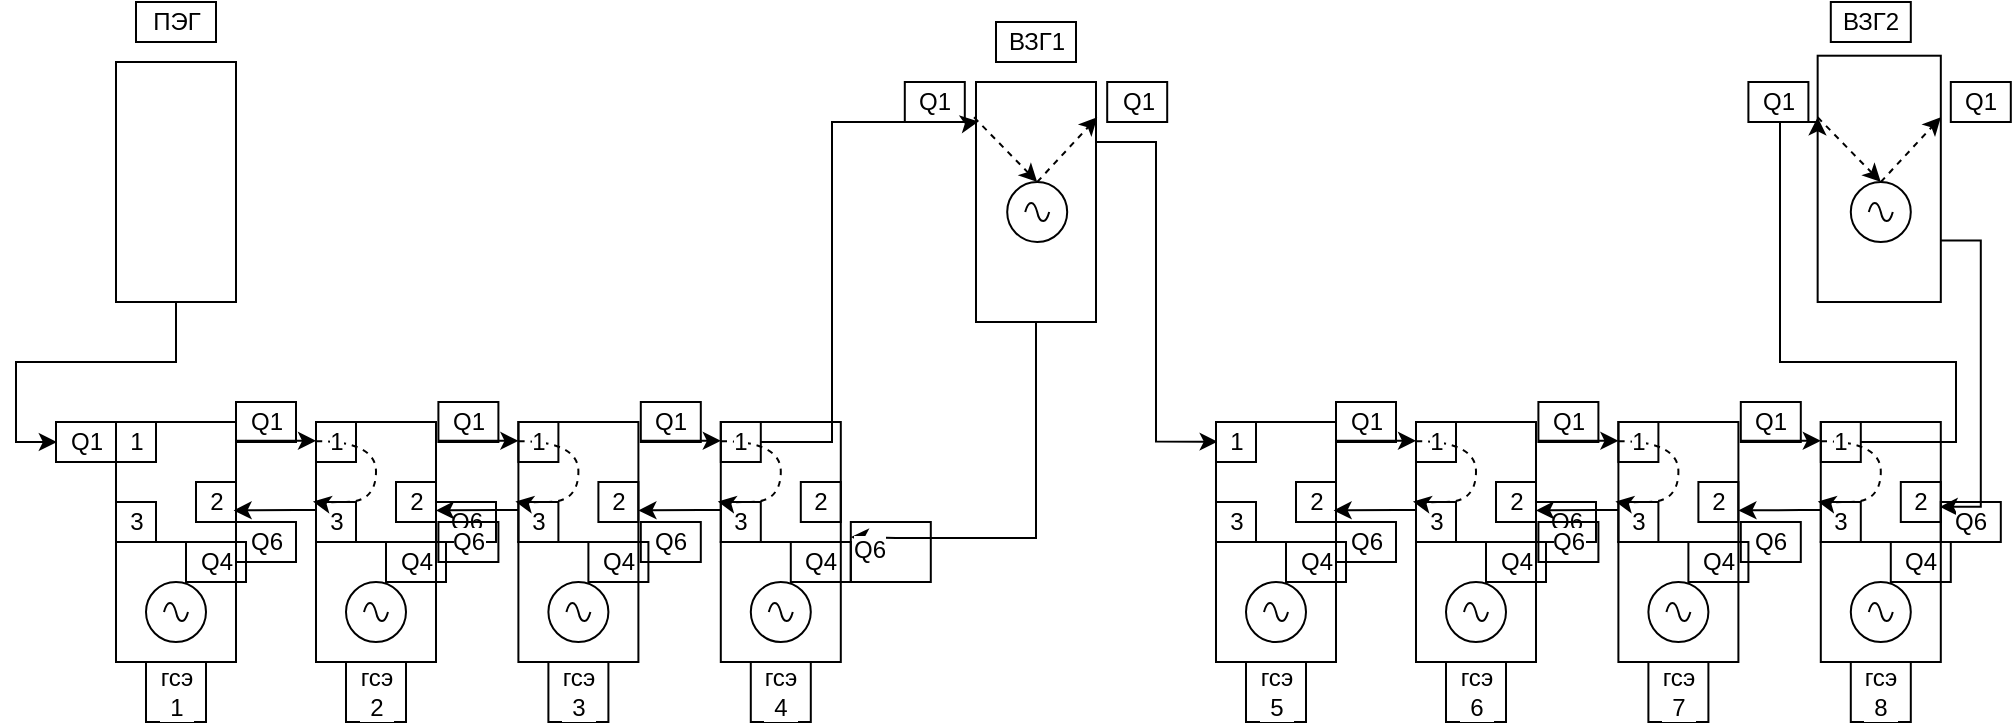 <mxfile version="15.6.5" type="github">
  <diagram id="oofkIG-XdVVu2x9up8kw" name="Page-1">
    <mxGraphModel dx="1367" dy="2021" grid="1" gridSize="10" guides="1" tooltips="1" connect="1" arrows="1" fold="1" page="1" pageScale="1" pageWidth="827" pageHeight="1169" math="0" shadow="0">
      <root>
        <mxCell id="0" />
        <mxCell id="1" parent="0" />
        <mxCell id="NQxR9Ru4znGfXGbNw4-e-169" style="edgeStyle=orthogonalEdgeStyle;rounded=0;orthogonalLoop=1;jettySize=auto;html=1;entryX=0.014;entryY=0.5;entryDx=0;entryDy=0;entryPerimeter=0;labelBackgroundColor=default;fontColor=default;strokeColor=default;" edge="1" parent="1" source="NQxR9Ru4znGfXGbNw4-e-1" target="NQxR9Ru4znGfXGbNw4-e-27">
          <mxGeometry relative="1" as="geometry" />
        </mxCell>
        <mxCell id="NQxR9Ru4znGfXGbNw4-e-1" value="" style="rounded=0;whiteSpace=wrap;html=1;rotation=90;strokeColor=default;labelBackgroundColor=default;fontColor=default;" vertex="1" parent="1">
          <mxGeometry x="80" y="40" width="120" height="60" as="geometry" />
        </mxCell>
        <mxCell id="NQxR9Ru4znGfXGbNw4-e-37" style="edgeStyle=orthogonalEdgeStyle;rounded=0;orthogonalLoop=1;jettySize=auto;html=1;entryX=0;entryY=0.157;entryDx=0;entryDy=0;entryPerimeter=0;labelBackgroundColor=default;fontColor=default;strokeColor=default;" edge="1" parent="1" source="NQxR9Ru4znGfXGbNw4-e-2" target="NQxR9Ru4znGfXGbNw4-e-28">
          <mxGeometry relative="1" as="geometry">
            <Array as="points">
              <mxPoint x="190" y="199" />
            </Array>
          </mxGeometry>
        </mxCell>
        <mxCell id="NQxR9Ru4znGfXGbNw4-e-2" value="" style="whiteSpace=wrap;html=1;aspect=fixed;strokeColor=default;labelBackgroundColor=default;fontColor=default;" vertex="1" parent="1">
          <mxGeometry x="110" y="190" width="60" height="60" as="geometry" />
        </mxCell>
        <mxCell id="NQxR9Ru4znGfXGbNw4-e-3" value="" style="whiteSpace=wrap;html=1;aspect=fixed;strokeColor=default;labelBackgroundColor=default;fontColor=default;" vertex="1" parent="1">
          <mxGeometry x="110" y="250" width="60" height="60" as="geometry" />
        </mxCell>
        <mxCell id="NQxR9Ru4znGfXGbNw4-e-192" style="edgeStyle=orthogonalEdgeStyle;rounded=0;orthogonalLoop=1;jettySize=auto;html=1;exitX=0.25;exitY=0;exitDx=0;exitDy=0;labelBackgroundColor=default;fontColor=default;entryX=0.042;entryY=0.491;entryDx=0;entryDy=0;entryPerimeter=0;strokeColor=default;" edge="1" parent="1" source="NQxR9Ru4znGfXGbNw4-e-18" target="NQxR9Ru4znGfXGbNw4-e-122">
          <mxGeometry relative="1" as="geometry">
            <mxPoint x="658" y="200" as="targetPoint" />
          </mxGeometry>
        </mxCell>
        <mxCell id="NQxR9Ru4znGfXGbNw4-e-193" style="edgeStyle=orthogonalEdgeStyle;rounded=0;orthogonalLoop=1;jettySize=auto;html=1;entryX=0;entryY=0.25;entryDx=0;entryDy=0;labelBackgroundColor=default;fontColor=default;exitX=1;exitY=0.5;exitDx=0;exitDy=0;strokeColor=default;" edge="1" parent="1" source="NQxR9Ru4znGfXGbNw4-e-18" target="NQxR9Ru4znGfXGbNw4-e-168">
          <mxGeometry relative="1" as="geometry">
            <Array as="points">
              <mxPoint x="570" y="248" />
              <mxPoint x="500" y="248" />
            </Array>
          </mxGeometry>
        </mxCell>
        <mxCell id="NQxR9Ru4znGfXGbNw4-e-18" value="" style="rounded=0;whiteSpace=wrap;html=1;rotation=90;strokeColor=default;labelBackgroundColor=default;fontColor=default;" vertex="1" parent="1">
          <mxGeometry x="510" y="50" width="120" height="60" as="geometry" />
        </mxCell>
        <mxCell id="NQxR9Ru4znGfXGbNw4-e-171" style="edgeStyle=orthogonalEdgeStyle;rounded=0;orthogonalLoop=1;jettySize=auto;html=1;exitX=0.75;exitY=0;exitDx=0;exitDy=0;entryX=0.973;entryY=0.621;entryDx=0;entryDy=0;entryPerimeter=0;labelBackgroundColor=default;fontColor=default;strokeColor=default;" edge="1" parent="1" source="NQxR9Ru4znGfXGbNw4-e-19" target="NQxR9Ru4znGfXGbNw4-e-161">
          <mxGeometry relative="1" as="geometry" />
        </mxCell>
        <mxCell id="NQxR9Ru4znGfXGbNw4-e-176" style="edgeStyle=none;rounded=0;orthogonalLoop=1;jettySize=auto;html=1;exitX=0.25;exitY=1;exitDx=0;exitDy=0;dashed=1;labelBackgroundColor=default;fontColor=default;strokeColor=default;" edge="1" parent="1" source="NQxR9Ru4znGfXGbNw4-e-19">
          <mxGeometry relative="1" as="geometry">
            <mxPoint x="990" y="70" as="targetPoint" />
          </mxGeometry>
        </mxCell>
        <mxCell id="NQxR9Ru4znGfXGbNw4-e-177" style="edgeStyle=none;rounded=0;orthogonalLoop=1;jettySize=auto;html=1;exitX=0.25;exitY=1;exitDx=0;exitDy=0;entryX=0.5;entryY=0;entryDx=0;entryDy=0;entryPerimeter=0;dashed=1;labelBackgroundColor=default;fontColor=default;strokeColor=default;" edge="1" parent="1" source="NQxR9Ru4znGfXGbNw4-e-19" target="NQxR9Ru4znGfXGbNw4-e-173">
          <mxGeometry relative="1" as="geometry" />
        </mxCell>
        <mxCell id="NQxR9Ru4znGfXGbNw4-e-19" value="" style="rounded=0;whiteSpace=wrap;html=1;rotation=90;labelBackgroundColor=default;strokeColor=default;fontColor=default;" vertex="1" parent="1">
          <mxGeometry x="930.04" y="37.64" width="123.15" height="61.58" as="geometry" />
        </mxCell>
        <mxCell id="NQxR9Ru4znGfXGbNw4-e-20" value="" style="pointerEvents=1;verticalLabelPosition=bottom;shadow=0;dashed=0;align=center;html=1;verticalAlign=top;shape=mxgraph.electrical.signal_sources.source;aspect=fixed;points=[[0.5,0,0],[1,0.5,0],[0.5,1,0],[0,0.5,0]];elSignalType=ac;strokeColor=default;labelBackgroundColor=default;fontColor=default;" vertex="1" parent="1">
          <mxGeometry x="125" y="270" width="30" height="30" as="geometry" />
        </mxCell>
        <mxCell id="NQxR9Ru4znGfXGbNw4-e-21" value="1" style="text;html=1;align=center;verticalAlign=middle;resizable=0;points=[];autosize=1;strokeColor=default;labelBackgroundColor=default;fontColor=default;" vertex="1" parent="1">
          <mxGeometry x="110" y="190" width="20" height="20" as="geometry" />
        </mxCell>
        <mxCell id="NQxR9Ru4znGfXGbNw4-e-22" value="2" style="text;html=1;align=center;verticalAlign=middle;resizable=0;points=[];autosize=1;strokeColor=default;labelBackgroundColor=default;fontColor=default;" vertex="1" parent="1">
          <mxGeometry x="150" y="220" width="20" height="20" as="geometry" />
        </mxCell>
        <mxCell id="NQxR9Ru4znGfXGbNw4-e-23" value="3" style="text;html=1;align=center;verticalAlign=middle;resizable=0;points=[];autosize=1;strokeColor=default;labelBackgroundColor=default;fontColor=default;" vertex="1" parent="1">
          <mxGeometry x="110" y="230" width="20" height="20" as="geometry" />
        </mxCell>
        <mxCell id="NQxR9Ru4znGfXGbNw4-e-25" value="Q6" style="text;html=1;align=center;verticalAlign=middle;resizable=0;points=[];autosize=1;labelBackgroundColor=default;strokeColor=default;fontColor=default;" vertex="1" parent="1">
          <mxGeometry x="170" y="240" width="30" height="20" as="geometry" />
        </mxCell>
        <mxCell id="NQxR9Ru4znGfXGbNw4-e-26" value="Q4" style="text;html=1;align=center;verticalAlign=middle;resizable=0;points=[];autosize=1;strokeColor=default;labelBackgroundColor=default;fontColor=default;" vertex="1" parent="1">
          <mxGeometry x="145" y="250" width="30" height="20" as="geometry" />
        </mxCell>
        <mxCell id="NQxR9Ru4znGfXGbNw4-e-27" value="Q1" style="text;html=1;align=center;verticalAlign=middle;resizable=0;points=[];autosize=1;strokeColor=default;labelBackgroundColor=default;fontColor=default;" vertex="1" parent="1">
          <mxGeometry x="80" y="190" width="30" height="20" as="geometry" />
        </mxCell>
        <mxCell id="NQxR9Ru4znGfXGbNw4-e-28" value="" style="whiteSpace=wrap;html=1;aspect=fixed;labelBackgroundColor=default;strokeColor=default;fontColor=default;" vertex="1" parent="1">
          <mxGeometry x="210" y="190" width="60" height="60" as="geometry" />
        </mxCell>
        <mxCell id="NQxR9Ru4znGfXGbNw4-e-29" value="" style="whiteSpace=wrap;html=1;aspect=fixed;labelBackgroundColor=default;strokeColor=default;fontColor=default;" vertex="1" parent="1">
          <mxGeometry x="210" y="250" width="60" height="60" as="geometry" />
        </mxCell>
        <mxCell id="NQxR9Ru4znGfXGbNw4-e-30" value="" style="pointerEvents=1;verticalLabelPosition=bottom;shadow=0;dashed=0;align=center;html=1;verticalAlign=top;shape=mxgraph.electrical.signal_sources.source;aspect=fixed;points=[[0.5,0,0],[1,0.5,0],[0.5,1,0],[0,0.5,0]];elSignalType=ac;labelBackgroundColor=default;strokeColor=default;fontColor=default;" vertex="1" parent="1">
          <mxGeometry x="225" y="270" width="30" height="30" as="geometry" />
        </mxCell>
        <mxCell id="NQxR9Ru4znGfXGbNw4-e-39" style="edgeStyle=orthogonalEdgeStyle;rounded=0;orthogonalLoop=1;jettySize=auto;html=1;curved=1;labelBackgroundColor=default;fontColor=default;dashed=1;exitX=0;exitY=0.48;exitDx=0;exitDy=0;exitPerimeter=0;entryX=-0.076;entryY=-0.014;entryDx=0;entryDy=0;entryPerimeter=0;strokeColor=default;" edge="1" parent="1" source="NQxR9Ru4znGfXGbNw4-e-31" target="NQxR9Ru4znGfXGbNw4-e-33">
          <mxGeometry relative="1" as="geometry">
            <mxPoint x="199.925" y="230" as="targetPoint" />
            <Array as="points">
              <mxPoint x="240" y="200" />
              <mxPoint x="240" y="230" />
              <mxPoint x="210" y="230" />
            </Array>
          </mxGeometry>
        </mxCell>
        <mxCell id="NQxR9Ru4znGfXGbNw4-e-31" value="1" style="text;html=1;align=center;verticalAlign=middle;resizable=0;points=[];autosize=1;labelBackgroundColor=default;strokeColor=default;fontColor=default;" vertex="1" parent="1">
          <mxGeometry x="210" y="190" width="20" height="20" as="geometry" />
        </mxCell>
        <mxCell id="NQxR9Ru4znGfXGbNw4-e-32" value="2" style="text;html=1;align=center;verticalAlign=middle;resizable=0;points=[];autosize=1;labelBackgroundColor=default;strokeColor=default;fontColor=default;" vertex="1" parent="1">
          <mxGeometry x="250" y="220" width="20" height="20" as="geometry" />
        </mxCell>
        <mxCell id="NQxR9Ru4znGfXGbNw4-e-38" style="edgeStyle=orthogonalEdgeStyle;rounded=0;orthogonalLoop=1;jettySize=auto;html=1;entryX=0.94;entryY=0.71;entryDx=0;entryDy=0;entryPerimeter=0;labelBackgroundColor=default;fontColor=default;strokeColor=default;" edge="1" parent="1" source="NQxR9Ru4znGfXGbNw4-e-33" target="NQxR9Ru4znGfXGbNw4-e-22">
          <mxGeometry relative="1" as="geometry">
            <Array as="points">
              <mxPoint x="200" y="234" />
              <mxPoint x="200" y="234" />
            </Array>
          </mxGeometry>
        </mxCell>
        <mxCell id="NQxR9Ru4znGfXGbNw4-e-33" value="3" style="text;html=1;align=center;verticalAlign=middle;resizable=0;points=[];autosize=1;labelBackgroundColor=default;strokeColor=default;fontColor=default;" vertex="1" parent="1">
          <mxGeometry x="210" y="230" width="20" height="20" as="geometry" />
        </mxCell>
        <mxCell id="NQxR9Ru4znGfXGbNw4-e-34" value="Q6" style="text;html=1;align=center;verticalAlign=middle;resizable=0;points=[];autosize=1;strokeColor=default;labelBackgroundColor=default;fontColor=default;" vertex="1" parent="1">
          <mxGeometry x="270" y="230" width="30" height="20" as="geometry" />
        </mxCell>
        <mxCell id="NQxR9Ru4znGfXGbNw4-e-35" value="Q4" style="text;html=1;align=center;verticalAlign=middle;resizable=0;points=[];autosize=1;labelBackgroundColor=default;strokeColor=default;fontColor=default;" vertex="1" parent="1">
          <mxGeometry x="245" y="250" width="30" height="20" as="geometry" />
        </mxCell>
        <mxCell id="NQxR9Ru4znGfXGbNw4-e-36" value="Q1" style="text;html=1;align=center;verticalAlign=middle;resizable=0;points=[];autosize=1;labelBackgroundColor=default;strokeColor=default;fontColor=default;" vertex="1" parent="1">
          <mxGeometry x="170" y="180" width="30" height="20" as="geometry" />
        </mxCell>
        <mxCell id="NQxR9Ru4znGfXGbNw4-e-40" value="гсэ&lt;br&gt;1" style="text;html=1;align=center;verticalAlign=middle;resizable=0;points=[];autosize=1;strokeColor=default;labelBackgroundColor=default;fontColor=default;" vertex="1" parent="1">
          <mxGeometry x="125" y="310" width="30" height="30" as="geometry" />
        </mxCell>
        <mxCell id="NQxR9Ru4znGfXGbNw4-e-41" value="гсэ&lt;br&gt;2" style="text;html=1;align=center;verticalAlign=middle;resizable=0;points=[];autosize=1;labelBackgroundColor=default;strokeColor=default;fontColor=default;" vertex="1" parent="1">
          <mxGeometry x="225" y="310" width="30" height="30" as="geometry" />
        </mxCell>
        <mxCell id="NQxR9Ru4znGfXGbNw4-e-42" style="edgeStyle=orthogonalEdgeStyle;rounded=0;orthogonalLoop=1;jettySize=auto;html=1;entryX=0;entryY=0.157;entryDx=0;entryDy=0;entryPerimeter=0;labelBackgroundColor=default;fontColor=default;strokeColor=default;" edge="1" parent="1" target="NQxR9Ru4znGfXGbNw4-e-44">
          <mxGeometry relative="1" as="geometry">
            <mxPoint x="271.2" y="199.429" as="sourcePoint" />
            <Array as="points">
              <mxPoint x="291.2" y="199" />
            </Array>
          </mxGeometry>
        </mxCell>
        <mxCell id="NQxR9Ru4znGfXGbNw4-e-43" value="Q6" style="text;html=1;align=center;verticalAlign=middle;resizable=0;points=[];autosize=1;labelBackgroundColor=default;strokeColor=default;fontColor=default;" vertex="1" parent="1">
          <mxGeometry x="271.2" y="240" width="30" height="20" as="geometry" />
        </mxCell>
        <mxCell id="NQxR9Ru4znGfXGbNw4-e-44" value="" style="whiteSpace=wrap;html=1;aspect=fixed;labelBackgroundColor=default;strokeColor=default;fontColor=default;" vertex="1" parent="1">
          <mxGeometry x="311.2" y="190" width="60" height="60" as="geometry" />
        </mxCell>
        <mxCell id="NQxR9Ru4znGfXGbNw4-e-45" value="" style="whiteSpace=wrap;html=1;aspect=fixed;labelBackgroundColor=default;strokeColor=default;fontColor=default;" vertex="1" parent="1">
          <mxGeometry x="311.2" y="250" width="60" height="60" as="geometry" />
        </mxCell>
        <mxCell id="NQxR9Ru4znGfXGbNw4-e-46" value="" style="pointerEvents=1;verticalLabelPosition=bottom;shadow=0;dashed=0;align=center;html=1;verticalAlign=top;shape=mxgraph.electrical.signal_sources.source;aspect=fixed;points=[[0.5,0,0],[1,0.5,0],[0.5,1,0],[0,0.5,0]];elSignalType=ac;labelBackgroundColor=default;strokeColor=default;fontColor=default;" vertex="1" parent="1">
          <mxGeometry x="326.2" y="270" width="30" height="30" as="geometry" />
        </mxCell>
        <mxCell id="NQxR9Ru4znGfXGbNw4-e-47" style="edgeStyle=orthogonalEdgeStyle;rounded=0;orthogonalLoop=1;jettySize=auto;html=1;curved=1;labelBackgroundColor=default;fontColor=default;dashed=1;exitX=0;exitY=0.48;exitDx=0;exitDy=0;exitPerimeter=0;entryX=-0.076;entryY=-0.014;entryDx=0;entryDy=0;entryPerimeter=0;strokeColor=default;" edge="1" parent="1" source="NQxR9Ru4znGfXGbNw4-e-48" target="NQxR9Ru4znGfXGbNw4-e-51">
          <mxGeometry relative="1" as="geometry">
            <mxPoint x="301.125" y="230" as="targetPoint" />
            <Array as="points">
              <mxPoint x="341.2" y="200" />
              <mxPoint x="341.2" y="230" />
              <mxPoint x="311.2" y="230" />
            </Array>
          </mxGeometry>
        </mxCell>
        <mxCell id="NQxR9Ru4znGfXGbNw4-e-48" value="1" style="text;html=1;align=center;verticalAlign=middle;resizable=0;points=[];autosize=1;labelBackgroundColor=default;strokeColor=default;fontColor=default;" vertex="1" parent="1">
          <mxGeometry x="311.2" y="190" width="20" height="20" as="geometry" />
        </mxCell>
        <mxCell id="NQxR9Ru4znGfXGbNw4-e-49" value="2" style="text;html=1;align=center;verticalAlign=middle;resizable=0;points=[];autosize=1;labelBackgroundColor=default;strokeColor=default;fontColor=default;" vertex="1" parent="1">
          <mxGeometry x="351.2" y="220" width="20" height="20" as="geometry" />
        </mxCell>
        <mxCell id="NQxR9Ru4znGfXGbNw4-e-50" style="edgeStyle=orthogonalEdgeStyle;rounded=0;orthogonalLoop=1;jettySize=auto;html=1;entryX=0.94;entryY=0.71;entryDx=0;entryDy=0;entryPerimeter=0;labelBackgroundColor=default;fontColor=default;strokeColor=default;" edge="1" parent="1" source="NQxR9Ru4znGfXGbNw4-e-51">
          <mxGeometry relative="1" as="geometry">
            <mxPoint x="270.0" y="234.2" as="targetPoint" />
            <Array as="points">
              <mxPoint x="301.2" y="234" />
              <mxPoint x="301.2" y="234" />
            </Array>
          </mxGeometry>
        </mxCell>
        <mxCell id="NQxR9Ru4znGfXGbNw4-e-51" value="3" style="text;html=1;align=center;verticalAlign=middle;resizable=0;points=[];autosize=1;labelBackgroundColor=default;strokeColor=default;fontColor=default;" vertex="1" parent="1">
          <mxGeometry x="311.2" y="230" width="20" height="20" as="geometry" />
        </mxCell>
        <mxCell id="NQxR9Ru4znGfXGbNw4-e-52" value="Q4" style="text;html=1;align=center;verticalAlign=middle;resizable=0;points=[];autosize=1;labelBackgroundColor=default;strokeColor=default;fontColor=default;" vertex="1" parent="1">
          <mxGeometry x="346.2" y="250" width="30" height="20" as="geometry" />
        </mxCell>
        <mxCell id="NQxR9Ru4znGfXGbNw4-e-53" value="Q1" style="text;html=1;align=center;verticalAlign=middle;resizable=0;points=[];autosize=1;labelBackgroundColor=default;strokeColor=default;fontColor=default;" vertex="1" parent="1">
          <mxGeometry x="271.2" y="180" width="30" height="20" as="geometry" />
        </mxCell>
        <mxCell id="NQxR9Ru4znGfXGbNw4-e-54" value="гсэ&lt;br&gt;3" style="text;html=1;align=center;verticalAlign=middle;resizable=0;points=[];autosize=1;labelBackgroundColor=default;strokeColor=default;fontColor=default;" vertex="1" parent="1">
          <mxGeometry x="326.2" y="310" width="30" height="30" as="geometry" />
        </mxCell>
        <mxCell id="NQxR9Ru4znGfXGbNw4-e-55" style="edgeStyle=orthogonalEdgeStyle;rounded=0;orthogonalLoop=1;jettySize=auto;html=1;entryX=0;entryY=0.157;entryDx=0;entryDy=0;entryPerimeter=0;labelBackgroundColor=default;fontColor=default;strokeColor=default;" edge="1" parent="1" target="NQxR9Ru4znGfXGbNw4-e-57">
          <mxGeometry relative="1" as="geometry">
            <mxPoint x="372.4" y="199.429" as="sourcePoint" />
            <Array as="points">
              <mxPoint x="392.4" y="199" />
            </Array>
          </mxGeometry>
        </mxCell>
        <mxCell id="NQxR9Ru4znGfXGbNw4-e-56" value="Q6" style="text;html=1;align=center;verticalAlign=middle;resizable=0;points=[];autosize=1;labelBackgroundColor=default;strokeColor=default;fontColor=default;" vertex="1" parent="1">
          <mxGeometry x="372.4" y="240" width="30" height="20" as="geometry" />
        </mxCell>
        <mxCell id="NQxR9Ru4znGfXGbNw4-e-57" value="" style="whiteSpace=wrap;html=1;aspect=fixed;labelBackgroundColor=default;strokeColor=default;fontColor=default;" vertex="1" parent="1">
          <mxGeometry x="412.4" y="190" width="60" height="60" as="geometry" />
        </mxCell>
        <mxCell id="NQxR9Ru4znGfXGbNw4-e-58" value="" style="whiteSpace=wrap;html=1;aspect=fixed;labelBackgroundColor=default;strokeColor=default;fontColor=default;" vertex="1" parent="1">
          <mxGeometry x="412.4" y="250" width="60" height="60" as="geometry" />
        </mxCell>
        <mxCell id="NQxR9Ru4znGfXGbNw4-e-59" value="" style="pointerEvents=1;verticalLabelPosition=bottom;shadow=0;dashed=0;align=center;html=1;verticalAlign=top;shape=mxgraph.electrical.signal_sources.source;aspect=fixed;points=[[0.5,0,0],[1,0.5,0],[0.5,1,0],[0,0.5,0]];elSignalType=ac;labelBackgroundColor=default;strokeColor=default;fontColor=default;" vertex="1" parent="1">
          <mxGeometry x="427.4" y="270" width="30" height="30" as="geometry" />
        </mxCell>
        <mxCell id="NQxR9Ru4znGfXGbNw4-e-60" style="edgeStyle=orthogonalEdgeStyle;rounded=0;orthogonalLoop=1;jettySize=auto;html=1;curved=1;labelBackgroundColor=default;fontColor=default;dashed=1;exitX=0;exitY=0.48;exitDx=0;exitDy=0;exitPerimeter=0;entryX=-0.076;entryY=-0.014;entryDx=0;entryDy=0;entryPerimeter=0;strokeColor=default;" edge="1" parent="1" source="NQxR9Ru4znGfXGbNw4-e-61" target="NQxR9Ru4znGfXGbNw4-e-64">
          <mxGeometry relative="1" as="geometry">
            <mxPoint x="402.325" y="230" as="targetPoint" />
            <Array as="points">
              <mxPoint x="442.4" y="200" />
              <mxPoint x="442.4" y="230" />
              <mxPoint x="412.4" y="230" />
            </Array>
          </mxGeometry>
        </mxCell>
        <mxCell id="NQxR9Ru4znGfXGbNw4-e-194" style="edgeStyle=orthogonalEdgeStyle;rounded=0;orthogonalLoop=1;jettySize=auto;html=1;labelBackgroundColor=default;fontColor=default;entryX=0.165;entryY=0.979;entryDx=0;entryDy=0;entryPerimeter=0;strokeColor=default;" edge="1" parent="1" source="NQxR9Ru4znGfXGbNw4-e-61" target="NQxR9Ru4znGfXGbNw4-e-18">
          <mxGeometry relative="1" as="geometry">
            <mxPoint x="540" y="40" as="targetPoint" />
            <Array as="points">
              <mxPoint x="468" y="200" />
              <mxPoint x="468" y="40" />
              <mxPoint x="540" y="40" />
            </Array>
          </mxGeometry>
        </mxCell>
        <mxCell id="NQxR9Ru4znGfXGbNw4-e-61" value="1" style="text;html=1;align=center;verticalAlign=middle;resizable=0;points=[];autosize=1;labelBackgroundColor=default;strokeColor=default;fontColor=default;" vertex="1" parent="1">
          <mxGeometry x="412.4" y="190" width="20" height="20" as="geometry" />
        </mxCell>
        <mxCell id="NQxR9Ru4znGfXGbNw4-e-62" value="2" style="text;html=1;align=center;verticalAlign=middle;resizable=0;points=[];autosize=1;labelBackgroundColor=default;strokeColor=default;fontColor=default;" vertex="1" parent="1">
          <mxGeometry x="452.4" y="220" width="20" height="20" as="geometry" />
        </mxCell>
        <mxCell id="NQxR9Ru4znGfXGbNw4-e-63" style="edgeStyle=orthogonalEdgeStyle;rounded=0;orthogonalLoop=1;jettySize=auto;html=1;entryX=0.94;entryY=0.71;entryDx=0;entryDy=0;entryPerimeter=0;labelBackgroundColor=default;fontColor=default;strokeColor=default;" edge="1" parent="1" source="NQxR9Ru4znGfXGbNw4-e-64">
          <mxGeometry relative="1" as="geometry">
            <mxPoint x="371.2" y="234.2" as="targetPoint" />
            <Array as="points">
              <mxPoint x="402.4" y="234" />
              <mxPoint x="402.4" y="234" />
            </Array>
          </mxGeometry>
        </mxCell>
        <mxCell id="NQxR9Ru4znGfXGbNw4-e-64" value="3" style="text;html=1;align=center;verticalAlign=middle;resizable=0;points=[];autosize=1;labelBackgroundColor=default;strokeColor=default;fontColor=default;" vertex="1" parent="1">
          <mxGeometry x="412.4" y="230" width="20" height="20" as="geometry" />
        </mxCell>
        <mxCell id="NQxR9Ru4znGfXGbNw4-e-65" value="Q4" style="text;html=1;align=center;verticalAlign=middle;resizable=0;points=[];autosize=1;labelBackgroundColor=default;strokeColor=default;fontColor=default;" vertex="1" parent="1">
          <mxGeometry x="447.4" y="250" width="30" height="20" as="geometry" />
        </mxCell>
        <mxCell id="NQxR9Ru4znGfXGbNw4-e-66" value="Q1" style="text;html=1;align=center;verticalAlign=middle;resizable=0;points=[];autosize=1;labelBackgroundColor=default;strokeColor=default;fontColor=default;" vertex="1" parent="1">
          <mxGeometry x="372.4" y="180" width="30" height="20" as="geometry" />
        </mxCell>
        <mxCell id="NQxR9Ru4znGfXGbNw4-e-67" value="гсэ&lt;br&gt;4" style="text;html=1;align=center;verticalAlign=middle;resizable=0;points=[];autosize=1;labelBackgroundColor=default;strokeColor=default;fontColor=default;" vertex="1" parent="1">
          <mxGeometry x="427.4" y="310" width="30" height="30" as="geometry" />
        </mxCell>
        <mxCell id="NQxR9Ru4znGfXGbNw4-e-118" style="edgeStyle=orthogonalEdgeStyle;rounded=0;orthogonalLoop=1;jettySize=auto;html=1;entryX=0;entryY=0.157;entryDx=0;entryDy=0;entryPerimeter=0;labelBackgroundColor=default;fontColor=default;strokeColor=default;" edge="1" parent="1" source="NQxR9Ru4znGfXGbNw4-e-119" target="NQxR9Ru4znGfXGbNw4-e-128">
          <mxGeometry relative="1" as="geometry">
            <Array as="points">
              <mxPoint x="740" y="199" />
            </Array>
          </mxGeometry>
        </mxCell>
        <mxCell id="NQxR9Ru4znGfXGbNw4-e-119" value="" style="whiteSpace=wrap;html=1;aspect=fixed;labelBackgroundColor=default;strokeColor=default;fontColor=default;" vertex="1" parent="1">
          <mxGeometry x="660" y="190" width="60" height="60" as="geometry" />
        </mxCell>
        <mxCell id="NQxR9Ru4znGfXGbNw4-e-120" value="" style="whiteSpace=wrap;html=1;aspect=fixed;labelBackgroundColor=default;strokeColor=default;fontColor=default;" vertex="1" parent="1">
          <mxGeometry x="660" y="250" width="60" height="60" as="geometry" />
        </mxCell>
        <mxCell id="NQxR9Ru4znGfXGbNw4-e-121" value="" style="pointerEvents=1;verticalLabelPosition=bottom;shadow=0;dashed=0;align=center;html=1;verticalAlign=top;shape=mxgraph.electrical.signal_sources.source;aspect=fixed;points=[[0.5,0,0],[1,0.5,0],[0.5,1,0],[0,0.5,0]];elSignalType=ac;labelBackgroundColor=default;strokeColor=default;fontColor=default;" vertex="1" parent="1">
          <mxGeometry x="675" y="270" width="30" height="30" as="geometry" />
        </mxCell>
        <mxCell id="NQxR9Ru4znGfXGbNw4-e-122" value="1" style="text;html=1;align=center;verticalAlign=middle;resizable=0;points=[];autosize=1;labelBackgroundColor=default;strokeColor=default;fontColor=default;" vertex="1" parent="1">
          <mxGeometry x="660" y="190" width="20" height="20" as="geometry" />
        </mxCell>
        <mxCell id="NQxR9Ru4znGfXGbNw4-e-123" value="2" style="text;html=1;align=center;verticalAlign=middle;resizable=0;points=[];autosize=1;labelBackgroundColor=default;strokeColor=default;fontColor=default;" vertex="1" parent="1">
          <mxGeometry x="700" y="220" width="20" height="20" as="geometry" />
        </mxCell>
        <mxCell id="NQxR9Ru4znGfXGbNw4-e-124" value="3" style="text;html=1;align=center;verticalAlign=middle;resizable=0;points=[];autosize=1;labelBackgroundColor=default;strokeColor=default;fontColor=default;" vertex="1" parent="1">
          <mxGeometry x="660" y="230" width="20" height="20" as="geometry" />
        </mxCell>
        <mxCell id="NQxR9Ru4znGfXGbNw4-e-125" value="Q6" style="text;html=1;align=center;verticalAlign=middle;resizable=0;points=[];autosize=1;labelBackgroundColor=default;strokeColor=default;fontColor=default;" vertex="1" parent="1">
          <mxGeometry x="720" y="240" width="30" height="20" as="geometry" />
        </mxCell>
        <mxCell id="NQxR9Ru4znGfXGbNw4-e-126" value="Q4" style="text;html=1;align=center;verticalAlign=middle;resizable=0;points=[];autosize=1;labelBackgroundColor=default;strokeColor=default;fontColor=default;" vertex="1" parent="1">
          <mxGeometry x="695" y="250" width="30" height="20" as="geometry" />
        </mxCell>
        <mxCell id="NQxR9Ru4znGfXGbNw4-e-128" value="" style="whiteSpace=wrap;html=1;aspect=fixed;labelBackgroundColor=default;strokeColor=default;fontColor=default;" vertex="1" parent="1">
          <mxGeometry x="760" y="190" width="60" height="60" as="geometry" />
        </mxCell>
        <mxCell id="NQxR9Ru4znGfXGbNw4-e-129" value="" style="whiteSpace=wrap;html=1;aspect=fixed;labelBackgroundColor=default;strokeColor=default;fontColor=default;" vertex="1" parent="1">
          <mxGeometry x="760" y="250" width="60" height="60" as="geometry" />
        </mxCell>
        <mxCell id="NQxR9Ru4znGfXGbNw4-e-130" value="" style="pointerEvents=1;verticalLabelPosition=bottom;shadow=0;dashed=0;align=center;html=1;verticalAlign=top;shape=mxgraph.electrical.signal_sources.source;aspect=fixed;points=[[0.5,0,0],[1,0.5,0],[0.5,1,0],[0,0.5,0]];elSignalType=ac;labelBackgroundColor=default;strokeColor=default;fontColor=default;" vertex="1" parent="1">
          <mxGeometry x="775" y="270" width="30" height="30" as="geometry" />
        </mxCell>
        <mxCell id="NQxR9Ru4znGfXGbNw4-e-131" style="edgeStyle=orthogonalEdgeStyle;rounded=0;orthogonalLoop=1;jettySize=auto;html=1;curved=1;labelBackgroundColor=default;fontColor=default;dashed=1;exitX=0;exitY=0.48;exitDx=0;exitDy=0;exitPerimeter=0;entryX=-0.076;entryY=-0.014;entryDx=0;entryDy=0;entryPerimeter=0;strokeColor=default;" edge="1" parent="1" source="NQxR9Ru4znGfXGbNw4-e-132" target="NQxR9Ru4znGfXGbNw4-e-135">
          <mxGeometry relative="1" as="geometry">
            <mxPoint x="749.925" y="230" as="targetPoint" />
            <Array as="points">
              <mxPoint x="790" y="200" />
              <mxPoint x="790" y="230" />
              <mxPoint x="760" y="230" />
            </Array>
          </mxGeometry>
        </mxCell>
        <mxCell id="NQxR9Ru4znGfXGbNw4-e-132" value="1" style="text;html=1;align=center;verticalAlign=middle;resizable=0;points=[];autosize=1;labelBackgroundColor=default;strokeColor=default;fontColor=default;" vertex="1" parent="1">
          <mxGeometry x="760" y="190" width="20" height="20" as="geometry" />
        </mxCell>
        <mxCell id="NQxR9Ru4znGfXGbNw4-e-133" value="2" style="text;html=1;align=center;verticalAlign=middle;resizable=0;points=[];autosize=1;labelBackgroundColor=default;strokeColor=default;fontColor=default;" vertex="1" parent="1">
          <mxGeometry x="800" y="220" width="20" height="20" as="geometry" />
        </mxCell>
        <mxCell id="NQxR9Ru4znGfXGbNw4-e-134" style="edgeStyle=orthogonalEdgeStyle;rounded=0;orthogonalLoop=1;jettySize=auto;html=1;entryX=0.94;entryY=0.71;entryDx=0;entryDy=0;entryPerimeter=0;labelBackgroundColor=default;fontColor=default;strokeColor=default;" edge="1" parent="1" source="NQxR9Ru4znGfXGbNw4-e-135" target="NQxR9Ru4znGfXGbNw4-e-123">
          <mxGeometry relative="1" as="geometry">
            <Array as="points">
              <mxPoint x="750" y="234" />
              <mxPoint x="750" y="234" />
            </Array>
          </mxGeometry>
        </mxCell>
        <mxCell id="NQxR9Ru4znGfXGbNw4-e-135" value="3" style="text;html=1;align=center;verticalAlign=middle;resizable=0;points=[];autosize=1;labelBackgroundColor=default;strokeColor=default;fontColor=default;" vertex="1" parent="1">
          <mxGeometry x="760" y="230" width="20" height="20" as="geometry" />
        </mxCell>
        <mxCell id="NQxR9Ru4znGfXGbNw4-e-136" value="Q6" style="text;html=1;align=center;verticalAlign=middle;resizable=0;points=[];autosize=1;labelBackgroundColor=default;strokeColor=default;fontColor=default;" vertex="1" parent="1">
          <mxGeometry x="820" y="230" width="30" height="20" as="geometry" />
        </mxCell>
        <mxCell id="NQxR9Ru4znGfXGbNw4-e-137" value="Q4" style="text;html=1;align=center;verticalAlign=middle;resizable=0;points=[];autosize=1;labelBackgroundColor=default;strokeColor=default;fontColor=default;" vertex="1" parent="1">
          <mxGeometry x="795" y="250" width="30" height="20" as="geometry" />
        </mxCell>
        <mxCell id="NQxR9Ru4znGfXGbNw4-e-138" value="Q1" style="text;html=1;align=center;verticalAlign=middle;resizable=0;points=[];autosize=1;labelBackgroundColor=default;strokeColor=default;fontColor=default;" vertex="1" parent="1">
          <mxGeometry x="720" y="180" width="30" height="20" as="geometry" />
        </mxCell>
        <mxCell id="NQxR9Ru4znGfXGbNw4-e-139" value="гсэ&lt;br&gt;5" style="text;html=1;align=center;verticalAlign=middle;resizable=0;points=[];autosize=1;labelBackgroundColor=default;strokeColor=default;fontColor=default;" vertex="1" parent="1">
          <mxGeometry x="675" y="310" width="30" height="30" as="geometry" />
        </mxCell>
        <mxCell id="NQxR9Ru4znGfXGbNw4-e-140" value="гсэ&lt;br&gt;6" style="text;html=1;align=center;verticalAlign=middle;resizable=0;points=[];autosize=1;labelBackgroundColor=default;strokeColor=default;fontColor=default;" vertex="1" parent="1">
          <mxGeometry x="775" y="310" width="30" height="30" as="geometry" />
        </mxCell>
        <mxCell id="NQxR9Ru4znGfXGbNw4-e-141" style="edgeStyle=orthogonalEdgeStyle;rounded=0;orthogonalLoop=1;jettySize=auto;html=1;entryX=0;entryY=0.157;entryDx=0;entryDy=0;entryPerimeter=0;labelBackgroundColor=default;fontColor=default;strokeColor=default;" edge="1" parent="1" target="NQxR9Ru4znGfXGbNw4-e-143">
          <mxGeometry relative="1" as="geometry">
            <mxPoint x="821.2" y="199.429" as="sourcePoint" />
            <Array as="points">
              <mxPoint x="841.2" y="199" />
            </Array>
          </mxGeometry>
        </mxCell>
        <mxCell id="NQxR9Ru4znGfXGbNw4-e-142" value="Q6" style="text;html=1;align=center;verticalAlign=middle;resizable=0;points=[];autosize=1;labelBackgroundColor=default;strokeColor=default;fontColor=default;" vertex="1" parent="1">
          <mxGeometry x="821.2" y="240" width="30" height="20" as="geometry" />
        </mxCell>
        <mxCell id="NQxR9Ru4znGfXGbNw4-e-143" value="" style="whiteSpace=wrap;html=1;aspect=fixed;labelBackgroundColor=default;strokeColor=default;fontColor=default;" vertex="1" parent="1">
          <mxGeometry x="861.2" y="190" width="60" height="60" as="geometry" />
        </mxCell>
        <mxCell id="NQxR9Ru4znGfXGbNw4-e-144" value="" style="whiteSpace=wrap;html=1;aspect=fixed;labelBackgroundColor=default;strokeColor=default;fontColor=default;" vertex="1" parent="1">
          <mxGeometry x="861.2" y="250" width="60" height="60" as="geometry" />
        </mxCell>
        <mxCell id="NQxR9Ru4znGfXGbNw4-e-145" value="" style="pointerEvents=1;verticalLabelPosition=bottom;shadow=0;dashed=0;align=center;html=1;verticalAlign=top;shape=mxgraph.electrical.signal_sources.source;aspect=fixed;points=[[0.5,0,0],[1,0.5,0],[0.5,1,0],[0,0.5,0]];elSignalType=ac;labelBackgroundColor=default;strokeColor=default;fontColor=default;" vertex="1" parent="1">
          <mxGeometry x="876.2" y="270" width="30" height="30" as="geometry" />
        </mxCell>
        <mxCell id="NQxR9Ru4znGfXGbNw4-e-146" style="edgeStyle=orthogonalEdgeStyle;rounded=0;orthogonalLoop=1;jettySize=auto;html=1;curved=1;labelBackgroundColor=default;fontColor=default;dashed=1;exitX=0;exitY=0.48;exitDx=0;exitDy=0;exitPerimeter=0;entryX=-0.076;entryY=-0.014;entryDx=0;entryDy=0;entryPerimeter=0;strokeColor=default;" edge="1" parent="1" source="NQxR9Ru4znGfXGbNw4-e-147" target="NQxR9Ru4znGfXGbNw4-e-150">
          <mxGeometry relative="1" as="geometry">
            <mxPoint x="851.125" y="230" as="targetPoint" />
            <Array as="points">
              <mxPoint x="891.2" y="200" />
              <mxPoint x="891.2" y="230" />
              <mxPoint x="861.2" y="230" />
            </Array>
          </mxGeometry>
        </mxCell>
        <mxCell id="NQxR9Ru4znGfXGbNw4-e-147" value="1" style="text;html=1;align=center;verticalAlign=middle;resizable=0;points=[];autosize=1;labelBackgroundColor=default;strokeColor=default;fontColor=default;" vertex="1" parent="1">
          <mxGeometry x="861.2" y="190" width="20" height="20" as="geometry" />
        </mxCell>
        <mxCell id="NQxR9Ru4znGfXGbNw4-e-148" value="2" style="text;html=1;align=center;verticalAlign=middle;resizable=0;points=[];autosize=1;labelBackgroundColor=default;strokeColor=default;fontColor=default;" vertex="1" parent="1">
          <mxGeometry x="901.2" y="220" width="20" height="20" as="geometry" />
        </mxCell>
        <mxCell id="NQxR9Ru4znGfXGbNw4-e-149" style="edgeStyle=orthogonalEdgeStyle;rounded=0;orthogonalLoop=1;jettySize=auto;html=1;entryX=0.94;entryY=0.71;entryDx=0;entryDy=0;entryPerimeter=0;labelBackgroundColor=default;fontColor=default;strokeColor=default;" edge="1" parent="1" source="NQxR9Ru4znGfXGbNw4-e-150">
          <mxGeometry relative="1" as="geometry">
            <mxPoint x="820" y="234.2" as="targetPoint" />
            <Array as="points">
              <mxPoint x="851.2" y="234" />
              <mxPoint x="851.2" y="234" />
            </Array>
          </mxGeometry>
        </mxCell>
        <mxCell id="NQxR9Ru4znGfXGbNw4-e-150" value="3" style="text;html=1;align=center;verticalAlign=middle;resizable=0;points=[];autosize=1;labelBackgroundColor=default;strokeColor=default;fontColor=default;" vertex="1" parent="1">
          <mxGeometry x="861.2" y="230" width="20" height="20" as="geometry" />
        </mxCell>
        <mxCell id="NQxR9Ru4znGfXGbNw4-e-151" value="Q4" style="text;html=1;align=center;verticalAlign=middle;resizable=0;points=[];autosize=1;labelBackgroundColor=default;strokeColor=default;fontColor=default;" vertex="1" parent="1">
          <mxGeometry x="896.2" y="250" width="30" height="20" as="geometry" />
        </mxCell>
        <mxCell id="NQxR9Ru4znGfXGbNw4-e-152" value="Q1" style="text;html=1;align=center;verticalAlign=middle;resizable=0;points=[];autosize=1;labelBackgroundColor=default;strokeColor=default;fontColor=default;" vertex="1" parent="1">
          <mxGeometry x="821.2" y="180" width="30" height="20" as="geometry" />
        </mxCell>
        <mxCell id="NQxR9Ru4znGfXGbNw4-e-153" value="гсэ&lt;br&gt;7" style="text;html=1;align=center;verticalAlign=middle;resizable=0;points=[];autosize=1;labelBackgroundColor=default;strokeColor=default;fontColor=default;" vertex="1" parent="1">
          <mxGeometry x="876.2" y="310" width="30" height="30" as="geometry" />
        </mxCell>
        <mxCell id="NQxR9Ru4znGfXGbNw4-e-154" style="edgeStyle=orthogonalEdgeStyle;rounded=0;orthogonalLoop=1;jettySize=auto;html=1;entryX=0;entryY=0.157;entryDx=0;entryDy=0;entryPerimeter=0;labelBackgroundColor=default;fontColor=default;strokeColor=default;" edge="1" parent="1" target="NQxR9Ru4znGfXGbNw4-e-156">
          <mxGeometry relative="1" as="geometry">
            <mxPoint x="922.4" y="199.429" as="sourcePoint" />
            <Array as="points">
              <mxPoint x="942.4" y="199" />
            </Array>
          </mxGeometry>
        </mxCell>
        <mxCell id="NQxR9Ru4znGfXGbNw4-e-155" value="Q6" style="text;html=1;align=center;verticalAlign=middle;resizable=0;points=[];autosize=1;labelBackgroundColor=default;strokeColor=default;fontColor=default;" vertex="1" parent="1">
          <mxGeometry x="922.4" y="240" width="30" height="20" as="geometry" />
        </mxCell>
        <mxCell id="NQxR9Ru4znGfXGbNw4-e-156" value="" style="whiteSpace=wrap;html=1;aspect=fixed;labelBackgroundColor=default;strokeColor=default;fontColor=default;" vertex="1" parent="1">
          <mxGeometry x="962.4" y="190" width="60" height="60" as="geometry" />
        </mxCell>
        <mxCell id="NQxR9Ru4znGfXGbNw4-e-157" value="" style="whiteSpace=wrap;html=1;aspect=fixed;labelBackgroundColor=default;strokeColor=default;fontColor=default;" vertex="1" parent="1">
          <mxGeometry x="962.4" y="250" width="60" height="60" as="geometry" />
        </mxCell>
        <mxCell id="NQxR9Ru4znGfXGbNw4-e-158" value="" style="pointerEvents=1;verticalLabelPosition=bottom;shadow=0;dashed=0;align=center;html=1;verticalAlign=top;shape=mxgraph.electrical.signal_sources.source;aspect=fixed;points=[[0.5,0,0],[1,0.5,0],[0.5,1,0],[0,0.5,0]];elSignalType=ac;labelBackgroundColor=default;strokeColor=default;fontColor=default;" vertex="1" parent="1">
          <mxGeometry x="977.4" y="270" width="30" height="30" as="geometry" />
        </mxCell>
        <mxCell id="NQxR9Ru4znGfXGbNw4-e-159" style="edgeStyle=orthogonalEdgeStyle;rounded=0;orthogonalLoop=1;jettySize=auto;html=1;curved=1;labelBackgroundColor=default;fontColor=default;dashed=1;exitX=0;exitY=0.48;exitDx=0;exitDy=0;exitPerimeter=0;entryX=-0.076;entryY=-0.014;entryDx=0;entryDy=0;entryPerimeter=0;strokeColor=default;" edge="1" parent="1" source="NQxR9Ru4znGfXGbNw4-e-160" target="NQxR9Ru4znGfXGbNw4-e-163">
          <mxGeometry relative="1" as="geometry">
            <mxPoint x="952.325" y="230" as="targetPoint" />
            <Array as="points">
              <mxPoint x="992.4" y="200" />
              <mxPoint x="992.4" y="230" />
              <mxPoint x="962.4" y="230" />
            </Array>
          </mxGeometry>
        </mxCell>
        <mxCell id="NQxR9Ru4znGfXGbNw4-e-172" style="edgeStyle=orthogonalEdgeStyle;rounded=0;orthogonalLoop=1;jettySize=auto;html=1;labelBackgroundColor=default;fontColor=default;entryX=0.25;entryY=1;entryDx=0;entryDy=0;strokeColor=default;" edge="1" parent="1" source="NQxR9Ru4znGfXGbNw4-e-160" target="NQxR9Ru4znGfXGbNw4-e-19">
          <mxGeometry relative="1" as="geometry">
            <mxPoint x="1010" y="170" as="targetPoint" />
            <Array as="points">
              <mxPoint x="1030" y="200" />
              <mxPoint x="1030" y="160" />
              <mxPoint x="942" y="160" />
              <mxPoint x="942" y="40" />
            </Array>
          </mxGeometry>
        </mxCell>
        <mxCell id="NQxR9Ru4znGfXGbNw4-e-160" value="1" style="text;html=1;align=center;verticalAlign=middle;resizable=0;points=[];autosize=1;labelBackgroundColor=default;strokeColor=default;fontColor=default;" vertex="1" parent="1">
          <mxGeometry x="962.4" y="190" width="20" height="20" as="geometry" />
        </mxCell>
        <mxCell id="NQxR9Ru4znGfXGbNw4-e-161" value="2" style="text;html=1;align=center;verticalAlign=middle;resizable=0;points=[];autosize=1;labelBackgroundColor=default;strokeColor=default;fontColor=default;" vertex="1" parent="1">
          <mxGeometry x="1002.4" y="220" width="20" height="20" as="geometry" />
        </mxCell>
        <mxCell id="NQxR9Ru4znGfXGbNw4-e-162" style="edgeStyle=orthogonalEdgeStyle;rounded=0;orthogonalLoop=1;jettySize=auto;html=1;entryX=0.94;entryY=0.71;entryDx=0;entryDy=0;entryPerimeter=0;labelBackgroundColor=default;fontColor=default;strokeColor=default;" edge="1" parent="1" source="NQxR9Ru4znGfXGbNw4-e-163">
          <mxGeometry relative="1" as="geometry">
            <mxPoint x="921.2" y="234.2" as="targetPoint" />
            <Array as="points">
              <mxPoint x="952.4" y="234" />
              <mxPoint x="952.4" y="234" />
            </Array>
          </mxGeometry>
        </mxCell>
        <mxCell id="NQxR9Ru4znGfXGbNw4-e-163" value="3" style="text;html=1;align=center;verticalAlign=middle;resizable=0;points=[];autosize=1;labelBackgroundColor=default;strokeColor=default;fontColor=default;" vertex="1" parent="1">
          <mxGeometry x="962.4" y="230" width="20" height="20" as="geometry" />
        </mxCell>
        <mxCell id="NQxR9Ru4znGfXGbNw4-e-164" value="Q4" style="text;html=1;align=center;verticalAlign=middle;resizable=0;points=[];autosize=1;labelBackgroundColor=default;strokeColor=default;fontColor=default;" vertex="1" parent="1">
          <mxGeometry x="997.4" y="250" width="30" height="20" as="geometry" />
        </mxCell>
        <mxCell id="NQxR9Ru4znGfXGbNw4-e-165" value="Q1" style="text;html=1;align=center;verticalAlign=middle;resizable=0;points=[];autosize=1;labelBackgroundColor=default;strokeColor=default;fontColor=default;" vertex="1" parent="1">
          <mxGeometry x="922.4" y="180" width="30" height="20" as="geometry" />
        </mxCell>
        <mxCell id="NQxR9Ru4znGfXGbNw4-e-166" value="гсэ&lt;br&gt;8" style="text;html=1;align=center;verticalAlign=middle;resizable=0;points=[];autosize=1;labelBackgroundColor=default;strokeColor=default;fontColor=default;" vertex="1" parent="1">
          <mxGeometry x="977.4" y="310" width="30" height="30" as="geometry" />
        </mxCell>
        <mxCell id="NQxR9Ru4znGfXGbNw4-e-168" value="&lt;span style=&quot;font-family: helvetica; font-size: 12px; font-style: normal; font-weight: 400; letter-spacing: normal; text-align: center; text-indent: 0px; text-transform: none; word-spacing: 0px; display: inline; float: none;&quot;&gt;Q6&lt;/span&gt;" style="text;whiteSpace=wrap;html=1;strokeColor=default;labelBackgroundColor=default;fontColor=default;" vertex="1" parent="1">
          <mxGeometry x="477.4" y="240" width="40" height="30" as="geometry" />
        </mxCell>
        <mxCell id="NQxR9Ru4znGfXGbNw4-e-170" value="ПЭГ" style="text;html=1;align=center;verticalAlign=middle;resizable=0;points=[];autosize=1;strokeColor=default;labelBackgroundColor=default;fontColor=default;" vertex="1" parent="1">
          <mxGeometry x="120" y="-20" width="40" height="20" as="geometry" />
        </mxCell>
        <mxCell id="NQxR9Ru4znGfXGbNw4-e-175" style="rounded=0;orthogonalLoop=1;jettySize=auto;html=1;exitX=0.5;exitY=0;exitDx=0;exitDy=0;exitPerimeter=0;entryX=0.25;entryY=0;entryDx=0;entryDy=0;labelBackgroundColor=default;fontColor=default;dashed=1;strokeColor=default;" edge="1" parent="1" source="NQxR9Ru4znGfXGbNw4-e-173" target="NQxR9Ru4znGfXGbNw4-e-19">
          <mxGeometry relative="1" as="geometry" />
        </mxCell>
        <mxCell id="NQxR9Ru4znGfXGbNw4-e-173" value="" style="pointerEvents=1;verticalLabelPosition=bottom;shadow=0;dashed=0;align=center;html=1;verticalAlign=top;shape=mxgraph.electrical.signal_sources.source;aspect=fixed;points=[[0.5,0,0],[1,0.5,0],[0.5,1,0],[0,0.5,0]];elSignalType=ac;labelBackgroundColor=default;strokeColor=default;fontColor=default;" vertex="1" parent="1">
          <mxGeometry x="977.4" y="70" width="30" height="30" as="geometry" />
        </mxCell>
        <mxCell id="NQxR9Ru4znGfXGbNw4-e-178" style="edgeStyle=none;rounded=0;orthogonalLoop=1;jettySize=auto;html=1;exitX=0.25;exitY=1;exitDx=0;exitDy=0;entryX=0.5;entryY=0;entryDx=0;entryDy=0;entryPerimeter=0;dashed=1;labelBackgroundColor=default;fontColor=default;strokeColor=default;" edge="1" parent="1" source="NQxR9Ru4znGfXGbNw4-e-19" target="NQxR9Ru4znGfXGbNw4-e-173">
          <mxGeometry relative="1" as="geometry" />
        </mxCell>
        <mxCell id="NQxR9Ru4znGfXGbNw4-e-179" value="Q1" style="text;html=1;align=center;verticalAlign=middle;resizable=0;points=[];autosize=1;labelBackgroundColor=default;strokeColor=default;fontColor=default;" vertex="1" parent="1">
          <mxGeometry x="926.2" y="20" width="30" height="20" as="geometry" />
        </mxCell>
        <mxCell id="NQxR9Ru4znGfXGbNw4-e-180" value="Q1" style="text;html=1;align=center;verticalAlign=middle;resizable=0;points=[];autosize=1;labelBackgroundColor=default;strokeColor=default;fontColor=default;" vertex="1" parent="1">
          <mxGeometry x="1027.4" y="20" width="30" height="20" as="geometry" />
        </mxCell>
        <mxCell id="NQxR9Ru4znGfXGbNw4-e-181" value="Q6" style="text;html=1;align=center;verticalAlign=middle;resizable=0;points=[];autosize=1;labelBackgroundColor=default;strokeColor=default;fontColor=default;" vertex="1" parent="1">
          <mxGeometry x="1022.4" y="230" width="30" height="20" as="geometry" />
        </mxCell>
        <mxCell id="NQxR9Ru4znGfXGbNw4-e-187" style="rounded=0;orthogonalLoop=1;jettySize=auto;html=1;exitX=0.5;exitY=0;exitDx=0;exitDy=0;exitPerimeter=0;entryX=0.25;entryY=0;entryDx=0;entryDy=0;labelBackgroundColor=default;fontColor=default;dashed=1;strokeColor=default;" edge="1" parent="1" source="NQxR9Ru4znGfXGbNw4-e-188">
          <mxGeometry relative="1" as="geometry">
            <mxPoint x="600.605" y="37.642" as="targetPoint" />
          </mxGeometry>
        </mxCell>
        <mxCell id="NQxR9Ru4znGfXGbNw4-e-188" value="" style="pointerEvents=1;verticalLabelPosition=bottom;shadow=0;dashed=0;align=center;html=1;verticalAlign=top;shape=mxgraph.electrical.signal_sources.source;aspect=fixed;points=[[0.5,0,0],[1,0.5,0],[0.5,1,0],[0,0.5,0]];elSignalType=ac;labelBackgroundColor=default;strokeColor=default;fontColor=default;" vertex="1" parent="1">
          <mxGeometry x="555.6" y="70" width="30" height="30" as="geometry" />
        </mxCell>
        <mxCell id="NQxR9Ru4znGfXGbNw4-e-189" style="edgeStyle=none;rounded=0;orthogonalLoop=1;jettySize=auto;html=1;exitX=0.25;exitY=1;exitDx=0;exitDy=0;entryX=0.5;entryY=0;entryDx=0;entryDy=0;entryPerimeter=0;dashed=1;labelBackgroundColor=default;fontColor=default;strokeColor=default;" edge="1" parent="1" target="NQxR9Ru4znGfXGbNw4-e-188">
          <mxGeometry relative="1" as="geometry">
            <mxPoint x="539.025" y="37.642" as="sourcePoint" />
          </mxGeometry>
        </mxCell>
        <mxCell id="NQxR9Ru4znGfXGbNw4-e-190" value="Q1" style="text;html=1;align=center;verticalAlign=middle;resizable=0;points=[];autosize=1;labelBackgroundColor=default;strokeColor=default;fontColor=default;" vertex="1" parent="1">
          <mxGeometry x="504.4" y="20" width="30" height="20" as="geometry" />
        </mxCell>
        <mxCell id="NQxR9Ru4znGfXGbNw4-e-191" value="Q1" style="text;html=1;align=center;verticalAlign=middle;resizable=0;points=[];autosize=1;labelBackgroundColor=default;strokeColor=default;fontColor=default;" vertex="1" parent="1">
          <mxGeometry x="605.6" y="20" width="30" height="20" as="geometry" />
        </mxCell>
        <mxCell id="NQxR9Ru4znGfXGbNw4-e-195" value="ВЗГ1" style="text;html=1;align=center;verticalAlign=middle;resizable=0;points=[];autosize=1;strokeColor=default;labelBackgroundColor=default;fontColor=default;" vertex="1" parent="1">
          <mxGeometry x="550" y="-10" width="40" height="20" as="geometry" />
        </mxCell>
        <mxCell id="NQxR9Ru4znGfXGbNw4-e-196" value="ВЗГ2" style="text;html=1;align=center;verticalAlign=middle;resizable=0;points=[];autosize=1;strokeColor=default;labelBackgroundColor=default;fontColor=default;" vertex="1" parent="1">
          <mxGeometry x="967.4" y="-20" width="40" height="20" as="geometry" />
        </mxCell>
      </root>
    </mxGraphModel>
  </diagram>
</mxfile>
